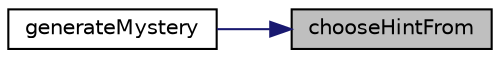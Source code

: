 digraph "chooseHintFrom"
{
 // LATEX_PDF_SIZE
  edge [fontname="Helvetica",fontsize="10",labelfontname="Helvetica",labelfontsize="10"];
  node [fontname="Helvetica",fontsize="10",shape=record];
  rankdir="RL";
  Node1 [label="chooseHintFrom",height=0.2,width=0.4,color="black", fillcolor="grey75", style="filled", fontcolor="black",tooltip="choose randomly a hint from a list"];
  Node1 -> Node2 [dir="back",color="midnightblue",fontsize="10",style="solid",fontname="Helvetica"];
  Node2 [label="generateMystery",height=0.2,width=0.4,color="black", fillcolor="white", style="filled",URL="$a00125_a554ad8b46595d7a5901b180494b25e97.html#a554ad8b46595d7a5901b180494b25e97",tooltip="generate the solution of the case and the hints"];
}
